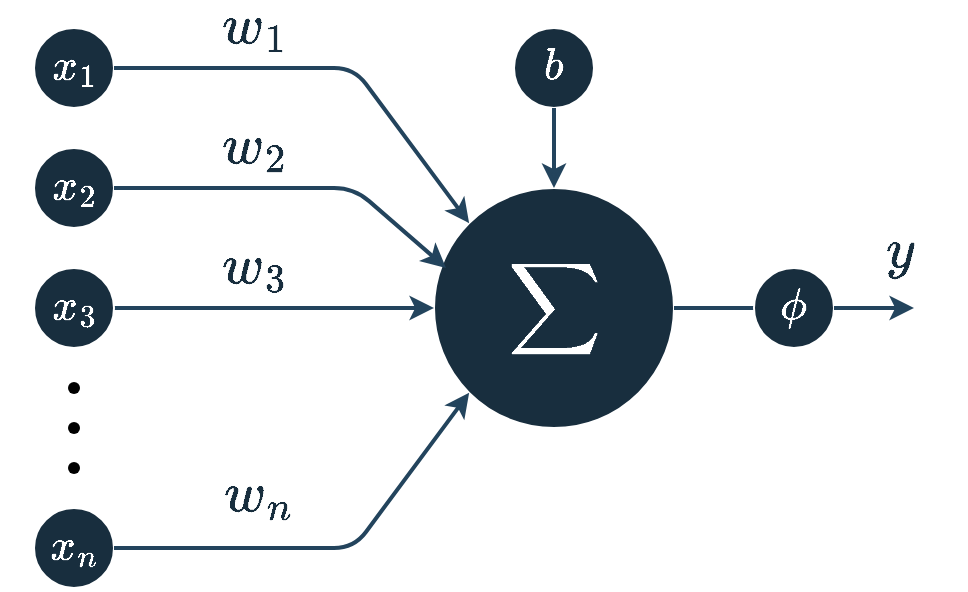 <mxfile version="21.3.4" type="github">
  <diagram name="Página-1" id="97vB8WoCf2n6oN6qNC-J">
    <mxGraphModel dx="880" dy="484" grid="1" gridSize="10" guides="1" tooltips="1" connect="1" arrows="1" fold="1" page="1" pageScale="1" pageWidth="827" pageHeight="1169" math="1" shadow="0">
      <root>
        <mxCell id="0" />
        <mxCell id="1" parent="0" />
        <mxCell id="xCvWTuyllG2kYAtm89Lq-1" value="$$\sum$$" style="ellipse;whiteSpace=wrap;html=1;aspect=fixed;rounded=0;labelBackgroundColor=none;fillColor=#182E3E;strokeColor=#FFFFFF;fontColor=#FFFFFF;fontSize=27;" parent="1" vertex="1">
          <mxGeometry x="320" y="200" width="120" height="120" as="geometry" />
        </mxCell>
        <mxCell id="xCvWTuyllG2kYAtm89Lq-2" value="$$x_1$$" style="ellipse;whiteSpace=wrap;html=1;aspect=fixed;rounded=0;labelBackgroundColor=none;fillColor=#182E3E;strokeColor=#FFFFFF;fontColor=#FFFFFF;fontSize=19;" parent="1" vertex="1">
          <mxGeometry x="120" y="120" width="40" height="40" as="geometry" />
        </mxCell>
        <mxCell id="xCvWTuyllG2kYAtm89Lq-17" value="" style="endArrow=classic;html=1;exitX=1;exitY=0.5;exitDx=0;exitDy=0;entryX=0;entryY=0.5;entryDx=0;entryDy=0;labelBackgroundColor=none;strokeColor=#23445D;fontColor=default;strokeWidth=2;endFill=1;" parent="1" target="xCvWTuyllG2kYAtm89Lq-1" edge="1">
          <mxGeometry relative="1" as="geometry">
            <mxPoint x="160" y="260" as="sourcePoint" />
            <mxPoint x="400" y="340" as="targetPoint" />
          </mxGeometry>
        </mxCell>
        <mxCell id="xCvWTuyllG2kYAtm89Lq-34" value="$$x_2$$" style="ellipse;whiteSpace=wrap;html=1;aspect=fixed;rounded=0;labelBackgroundColor=none;fillColor=#182E3E;strokeColor=#FFFFFF;fontColor=#FFFFFF;fontSize=19;" parent="1" vertex="1">
          <mxGeometry x="120" y="180" width="40" height="40" as="geometry" />
        </mxCell>
        <mxCell id="xCvWTuyllG2kYAtm89Lq-35" value="$$x_3$$" style="ellipse;whiteSpace=wrap;html=1;aspect=fixed;rounded=0;labelBackgroundColor=none;fillColor=#182E3E;strokeColor=#FFFFFF;fontColor=#FFFFFF;fontSize=19;" parent="1" vertex="1">
          <mxGeometry x="120" y="240" width="40" height="40" as="geometry" />
        </mxCell>
        <mxCell id="xCvWTuyllG2kYAtm89Lq-36" value="$$x_n$$" style="ellipse;whiteSpace=wrap;html=1;aspect=fixed;rounded=0;labelBackgroundColor=none;fillColor=#182E3E;strokeColor=#FFFFFF;fontColor=#FFFFFF;fontSize=19;" parent="1" vertex="1">
          <mxGeometry x="120" y="360" width="40" height="40" as="geometry" />
        </mxCell>
        <mxCell id="xCvWTuyllG2kYAtm89Lq-37" value="$$w_3$$" style="edgeLabel;resizable=0;html=1;align=center;verticalAlign=middle;fontSize=24;fontStyle=2;labelBackgroundColor=none;rounded=0;fontColor=#182e3e;" parent="1" connectable="0" vertex="1">
          <mxGeometry x="230" y="240.0" as="geometry" />
        </mxCell>
        <mxCell id="xCvWTuyllG2kYAtm89Lq-38" value="$$w_2$$" style="edgeLabel;resizable=0;html=1;align=center;verticalAlign=middle;fontSize=24;fontStyle=2;labelBackgroundColor=none;rounded=0;fontColor=#182e3e;" parent="1" connectable="0" vertex="1">
          <mxGeometry x="230" y="180.0" as="geometry" />
        </mxCell>
        <mxCell id="xCvWTuyllG2kYAtm89Lq-39" value="$$w_n$$" style="edgeLabel;resizable=0;html=1;align=center;verticalAlign=middle;fontSize=24;fontStyle=2;labelBackgroundColor=none;rounded=0;fontColor=#182e3e;" parent="1" connectable="0" vertex="1">
          <mxGeometry x="240" y="260.0" as="geometry">
            <mxPoint x="-8" y="94" as="offset" />
          </mxGeometry>
        </mxCell>
        <mxCell id="xCvWTuyllG2kYAtm89Lq-40" value="$$b$$" style="ellipse;whiteSpace=wrap;html=1;aspect=fixed;rounded=0;labelBackgroundColor=none;fillColor=#182E3E;strokeColor=#FFFFFF;fontColor=#FFFFFF;fontSize=19;" parent="1" vertex="1">
          <mxGeometry x="360" y="120" width="40" height="40" as="geometry" />
        </mxCell>
        <mxCell id="xCvWTuyllG2kYAtm89Lq-42" value="$$y$$" style="edgeLabel;resizable=0;html=1;align=center;verticalAlign=middle;fontSize=24;fontStyle=2;labelBackgroundColor=none;rounded=0;fontColor=#182e3e;" parent="1" connectable="0" vertex="1">
          <mxGeometry x="200" y="150.0" as="geometry">
            <mxPoint x="353" y="82" as="offset" />
          </mxGeometry>
        </mxCell>
        <mxCell id="s1xc5X868nCZvbDFMzjf-1" value="" style="endArrow=classic;html=1;exitX=1;exitY=0.5;exitDx=0;exitDy=0;labelBackgroundColor=none;strokeColor=#23445D;fontColor=default;strokeWidth=2;endFill=1;entryX=0.05;entryY=0.333;entryDx=0;entryDy=0;entryPerimeter=0;" parent="1" source="xCvWTuyllG2kYAtm89Lq-34" target="xCvWTuyllG2kYAtm89Lq-1" edge="1">
          <mxGeometry relative="1" as="geometry">
            <mxPoint x="170" y="270" as="sourcePoint" />
            <mxPoint x="400" y="260" as="targetPoint" />
            <Array as="points">
              <mxPoint x="280" y="200" />
            </Array>
          </mxGeometry>
        </mxCell>
        <mxCell id="s1xc5X868nCZvbDFMzjf-2" value="" style="endArrow=classic;html=1;labelBackgroundColor=none;strokeColor=#23445D;fontColor=default;strokeWidth=2;endFill=1;entryX=0;entryY=0;entryDx=0;entryDy=0;exitX=1;exitY=0.5;exitDx=0;exitDy=0;" parent="1" source="xCvWTuyllG2kYAtm89Lq-2" target="xCvWTuyllG2kYAtm89Lq-1" edge="1">
          <mxGeometry relative="1" as="geometry">
            <mxPoint x="160" y="100" as="sourcePoint" />
            <mxPoint x="400" y="180" as="targetPoint" />
            <Array as="points">
              <mxPoint x="280" y="140" />
            </Array>
          </mxGeometry>
        </mxCell>
        <mxCell id="s1xc5X868nCZvbDFMzjf-3" value="" style="endArrow=classic;html=1;exitX=1;exitY=0.5;exitDx=0;exitDy=0;labelBackgroundColor=none;strokeColor=#23445D;fontColor=default;strokeWidth=2;endFill=1;entryX=0;entryY=1;entryDx=0;entryDy=0;" parent="1" target="xCvWTuyllG2kYAtm89Lq-1" edge="1" source="xCvWTuyllG2kYAtm89Lq-36">
          <mxGeometry relative="1" as="geometry">
            <mxPoint x="160" y="420" as="sourcePoint" />
            <mxPoint x="400" y="500" as="targetPoint" />
            <Array as="points">
              <mxPoint x="280" y="380" />
            </Array>
          </mxGeometry>
        </mxCell>
        <mxCell id="s1xc5X868nCZvbDFMzjf-4" value="$$w_1$$" style="edgeLabel;resizable=0;html=1;align=center;verticalAlign=middle;fontSize=24;fontStyle=2;labelBackgroundColor=none;rounded=0;fontColor=#182e3e;" parent="1" connectable="0" vertex="1">
          <mxGeometry x="230" y="120.0" as="geometry" />
        </mxCell>
        <mxCell id="MUn08La8Ozg6So2_DxQ2-1" value="" style="group" vertex="1" connectable="0" parent="1">
          <mxGeometry x="130" y="290" width="20" height="60" as="geometry" />
        </mxCell>
        <mxCell id="xCvWTuyllG2kYAtm89Lq-28" value="" style="shape=waypoint;fillStyle=solid;size=6;pointerEvents=1;points=[];fillColor=#182e3e;resizable=0;rotatable=0;perimeter=centerPerimeter;snapToPoint=1;rounded=0;labelBackgroundColor=none;strokeColor=default;fontColor=#FFFFFF;" parent="MUn08La8Ozg6So2_DxQ2-1" vertex="1">
          <mxGeometry width="20" height="20" as="geometry" />
        </mxCell>
        <mxCell id="xCvWTuyllG2kYAtm89Lq-29" value="" style="shape=waypoint;fillStyle=solid;size=6;pointerEvents=1;points=[];fillColor=#182e3e;resizable=0;rotatable=0;perimeter=centerPerimeter;snapToPoint=1;rounded=0;labelBackgroundColor=none;strokeColor=default;fontColor=#FFFFFF;" parent="MUn08La8Ozg6So2_DxQ2-1" vertex="1">
          <mxGeometry y="20" width="20" height="20" as="geometry" />
        </mxCell>
        <mxCell id="xCvWTuyllG2kYAtm89Lq-30" value="" style="shape=waypoint;fillStyle=solid;size=6;pointerEvents=1;points=[];fillColor=#182e3e;resizable=0;rotatable=0;perimeter=centerPerimeter;snapToPoint=1;rounded=0;labelBackgroundColor=none;strokeColor=default;fontColor=#FFFFFF;" parent="MUn08La8Ozg6So2_DxQ2-1" vertex="1">
          <mxGeometry y="40" width="20" height="20" as="geometry" />
        </mxCell>
        <mxCell id="MUn08La8Ozg6So2_DxQ2-2" style="edgeStyle=orthogonalEdgeStyle;rounded=0;orthogonalLoop=1;jettySize=auto;html=1;exitX=0.5;exitY=1;exitDx=0;exitDy=0;strokeColor=#23445D;strokeWidth=2;entryX=0.5;entryY=0;entryDx=0;entryDy=0;" edge="1" parent="1" source="xCvWTuyllG2kYAtm89Lq-40" target="xCvWTuyllG2kYAtm89Lq-1">
          <mxGeometry relative="1" as="geometry">
            <mxPoint x="650" y="170" as="targetPoint" />
            <mxPoint x="450" y="170" as="sourcePoint" />
          </mxGeometry>
        </mxCell>
        <mxCell id="MUn08La8Ozg6So2_DxQ2-4" value="" style="edgeStyle=orthogonalEdgeStyle;rounded=0;orthogonalLoop=1;jettySize=auto;html=1;exitX=1;exitY=0.5;exitDx=0;exitDy=0;strokeColor=#23445D;strokeWidth=2;endArrow=none;endFill=0;" edge="1" parent="1" source="xCvWTuyllG2kYAtm89Lq-1" target="xCvWTuyllG2kYAtm89Lq-33">
          <mxGeometry relative="1" as="geometry">
            <mxPoint x="720" y="260" as="targetPoint" />
            <mxPoint x="480" y="260" as="sourcePoint" />
            <Array as="points" />
          </mxGeometry>
        </mxCell>
        <mxCell id="xCvWTuyllG2kYAtm89Lq-33" value="$$\phi$$" style="ellipse;whiteSpace=wrap;html=1;aspect=fixed;rounded=0;labelBackgroundColor=none;fillColor=#182E3E;strokeColor=#FFFFFF;fontColor=#FFFFFF;fontSize=19;" parent="1" vertex="1">
          <mxGeometry x="480" y="240" width="40" height="40" as="geometry" />
        </mxCell>
        <mxCell id="MUn08La8Ozg6So2_DxQ2-6" value="" style="edgeStyle=orthogonalEdgeStyle;rounded=0;orthogonalLoop=1;jettySize=auto;html=1;exitX=1;exitY=0.5;exitDx=0;exitDy=0;strokeColor=#23445D;strokeWidth=2;endArrow=classic;endFill=1;" edge="1" parent="1">
          <mxGeometry relative="1" as="geometry">
            <mxPoint x="560" y="260" as="targetPoint" />
            <mxPoint x="520" y="260" as="sourcePoint" />
            <Array as="points">
              <mxPoint x="541" y="260" />
              <mxPoint x="541" y="260" />
            </Array>
          </mxGeometry>
        </mxCell>
      </root>
    </mxGraphModel>
  </diagram>
</mxfile>
